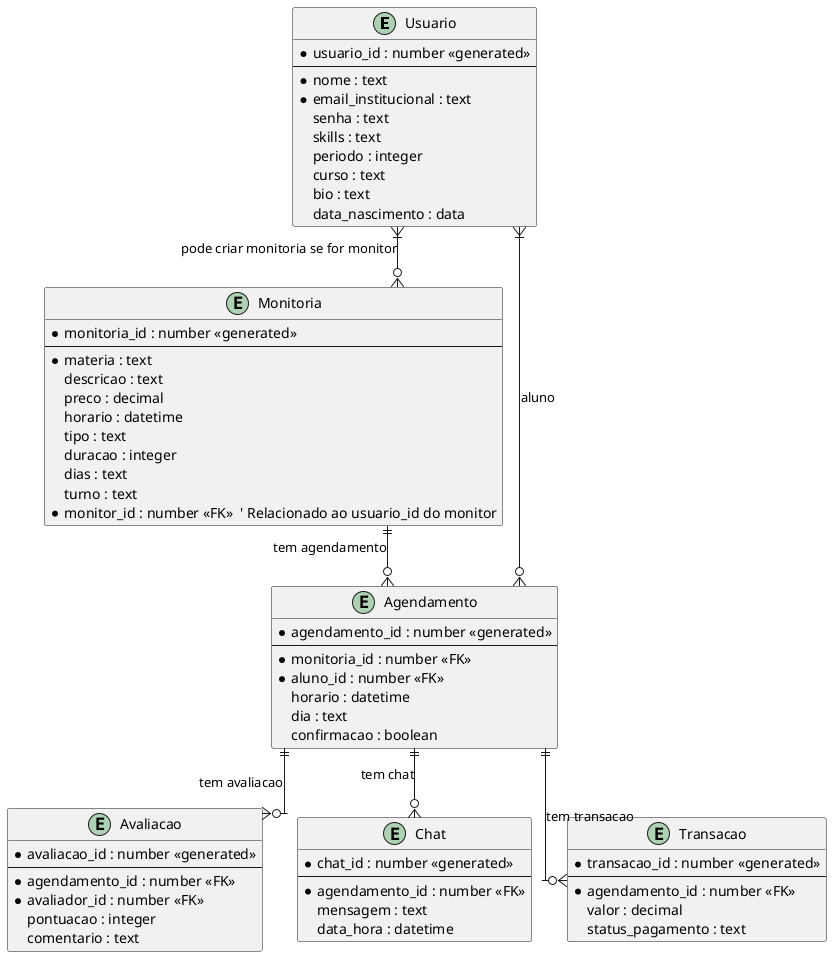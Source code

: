 @startuml
' Configuração para evitar problemas de visualização nas conexões
skinparam linetype ortho

' Entidade Usuario
entity "Usuario" as e01 {
  *usuario_id : number <<generated>>
  --
  *nome : text
  *email_institucional : text
  senha : text
  skills : text
  periodo : integer
  curso : text
  bio : text
  data_nascimento : data
}

' Entidade Monitoria
entity "Monitoria" as e02 {
  *monitoria_id : number <<generated>>
  --
  *materia : text
  descricao : text
  preco : decimal
  horario : datetime
  tipo : text
  duracao : integer
  dias : text
  turno : text
  *monitor_id : number <<FK>>  ' Relacionado ao usuario_id do monitor
}

' Entidade Agendamento
entity "Agendamento" as e03 {
  *agendamento_id : number <<generated>>
  --
  *monitoria_id : number <<FK>>
  *aluno_id : number <<FK>>
  horario : datetime
  dia : text
  confirmacao : boolean
}

' Entidade Avaliacao
entity "Avaliacao" as e04 {
  *avaliacao_id : number <<generated>>
  --
  *agendamento_id : number <<FK>>
  *avaliador_id : number <<FK>>
  pontuacao : integer
  comentario : text
}

' Entidade Chat
entity "Chat" as e05 {
  *chat_id : number <<generated>>
  --
  *agendamento_id : number <<FK>>
  mensagem : text
  data_hora : datetime
}

' Entidade Transacao
entity "Transacao" as e06 {
  *transacao_id : number <<generated>>
  --
  *agendamento_id : number <<FK>>
  valor : decimal
  status_pagamento : text
}

' Relacionamentos entre as entidades
e01 }|--o{ e02 : "pode criar monitoria se for monitor"
e01 }|--o{ e03 : "aluno"
e02 ||--o{ e03 : "tem agendamento"
e03 ||--o{ e04 : "tem avaliacao"
e03 ||--o{ e05 : "tem chat"
e03 ||--o{ e06 : "tem transacao"
@enduml